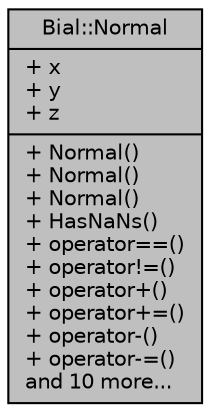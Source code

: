 digraph "Bial::Normal"
{
  edge [fontname="Helvetica",fontsize="10",labelfontname="Helvetica",labelfontsize="10"];
  node [fontname="Helvetica",fontsize="10",shape=record];
  Node1 [label="{Bial::Normal\n|+ x\l+ y\l+ z\l|+ Normal()\l+ Normal()\l+ Normal()\l+ HasNaNs()\l+ operator==()\l+ operator!=()\l+ operator+()\l+ operator+=()\l+ operator-()\l+ operator-=()\land 10 more...\l}",height=0.2,width=0.4,color="black", fillcolor="grey75", style="filled", fontcolor="black"];
}
